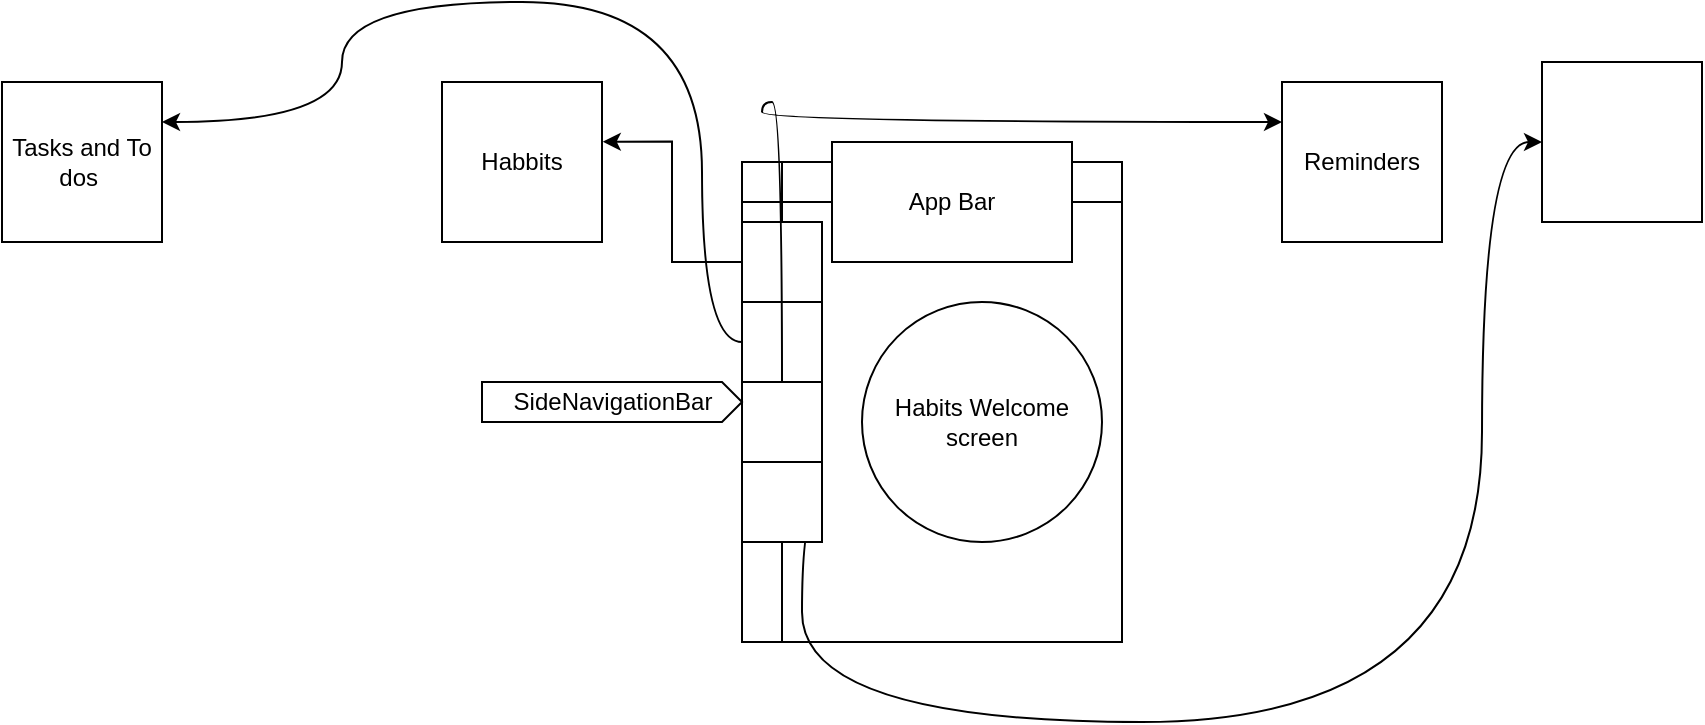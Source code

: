 <mxfile version="20.7.4" type="device"><diagram id="Ywbj9x0L6XULHNMyuFgd" name="Page-1"><mxGraphModel dx="794" dy="431" grid="1" gridSize="10" guides="1" tooltips="1" connect="1" arrows="1" fold="1" page="1" pageScale="1" pageWidth="850" pageHeight="1100" math="0" shadow="0"><root><mxCell id="0"/><mxCell id="1" parent="0"/><mxCell id="bIXqKvhemx0KVn8GvE4U-1" value="" style="shape=internalStorage;whiteSpace=wrap;html=1;backgroundOutline=1;" vertex="1" parent="1"><mxGeometry x="390" y="140" width="190" height="240" as="geometry"/></mxCell><mxCell id="bIXqKvhemx0KVn8GvE4U-13" style="edgeStyle=orthogonalEdgeStyle;rounded=0;orthogonalLoop=1;jettySize=auto;html=1;exitX=0;exitY=0.5;exitDx=0;exitDy=0;entryX=1.005;entryY=0.373;entryDx=0;entryDy=0;entryPerimeter=0;" edge="1" parent="1" source="bIXqKvhemx0KVn8GvE4U-3" target="bIXqKvhemx0KVn8GvE4U-12"><mxGeometry relative="1" as="geometry"/></mxCell><mxCell id="bIXqKvhemx0KVn8GvE4U-3" value="" style="whiteSpace=wrap;html=1;aspect=fixed;" vertex="1" parent="1"><mxGeometry x="390" y="170" width="40" height="40" as="geometry"/></mxCell><mxCell id="bIXqKvhemx0KVn8GvE4U-7" style="edgeStyle=orthogonalEdgeStyle;rounded=0;orthogonalLoop=1;jettySize=auto;html=1;startArrow=none;exitX=0;exitY=0.25;exitDx=0;exitDy=0;entryX=0;entryY=0.25;entryDx=0;entryDy=0;" edge="1" parent="1" source="bIXqKvhemx0KVn8GvE4U-6" target="bIXqKvhemx0KVn8GvE4U-6"><mxGeometry relative="1" as="geometry"><mxPoint x="480" y="310" as="sourcePoint"/><Array as="points"/></mxGeometry></mxCell><mxCell id="bIXqKvhemx0KVn8GvE4U-14" style="edgeStyle=orthogonalEdgeStyle;rounded=0;orthogonalLoop=1;jettySize=auto;html=1;exitX=0;exitY=0.5;exitDx=0;exitDy=0;entryX=1;entryY=0.25;entryDx=0;entryDy=0;curved=1;" edge="1" parent="1" source="bIXqKvhemx0KVn8GvE4U-4" target="bIXqKvhemx0KVn8GvE4U-11"><mxGeometry relative="1" as="geometry"><mxPoint x="160" y="120" as="targetPoint"/><Array as="points"><mxPoint x="370" y="230"/><mxPoint x="370" y="60"/><mxPoint x="190" y="60"/><mxPoint x="190" y="120"/></Array></mxGeometry></mxCell><mxCell id="bIXqKvhemx0KVn8GvE4U-4" value="" style="whiteSpace=wrap;html=1;aspect=fixed;" vertex="1" parent="1"><mxGeometry x="390" y="210" width="40" height="40" as="geometry"/></mxCell><mxCell id="bIXqKvhemx0KVn8GvE4U-18" style="edgeStyle=orthogonalEdgeStyle;rounded=0;orthogonalLoop=1;jettySize=auto;html=1;exitX=1;exitY=0.5;exitDx=0;exitDy=0;curved=1;" edge="1" parent="1" source="bIXqKvhemx0KVn8GvE4U-6"><mxGeometry relative="1" as="geometry"><mxPoint x="790" y="130" as="targetPoint"/><Array as="points"><mxPoint x="420" y="310"/><mxPoint x="420" y="420"/><mxPoint x="760" y="420"/><mxPoint x="760" y="130"/></Array></mxGeometry></mxCell><mxCell id="bIXqKvhemx0KVn8GvE4U-6" value="" style="whiteSpace=wrap;html=1;aspect=fixed;" vertex="1" parent="1"><mxGeometry x="390" y="290" width="40" height="40" as="geometry"/></mxCell><mxCell id="bIXqKvhemx0KVn8GvE4U-17" style="edgeStyle=orthogonalEdgeStyle;rounded=0;orthogonalLoop=1;jettySize=auto;html=1;entryX=0;entryY=0.25;entryDx=0;entryDy=0;curved=1;" edge="1" parent="1" source="bIXqKvhemx0KVn8GvE4U-5" target="bIXqKvhemx0KVn8GvE4U-15"><mxGeometry relative="1" as="geometry"><Array as="points"><mxPoint x="410" y="110"/><mxPoint x="400" y="110"/><mxPoint x="400" y="120"/></Array></mxGeometry></mxCell><mxCell id="bIXqKvhemx0KVn8GvE4U-5" value="" style="whiteSpace=wrap;html=1;aspect=fixed;" vertex="1" parent="1"><mxGeometry x="390" y="250" width="40" height="40" as="geometry"/></mxCell><mxCell id="bIXqKvhemx0KVn8GvE4U-8" value="" style="edgeStyle=orthogonalEdgeStyle;rounded=0;orthogonalLoop=1;jettySize=auto;html=1;exitX=0.75;exitY=1;exitDx=0;exitDy=0;endArrow=none;" edge="1" parent="1" source="bIXqKvhemx0KVn8GvE4U-4"><mxGeometry relative="1" as="geometry"><mxPoint x="420" y="250" as="sourcePoint"/><mxPoint x="420" y="250" as="targetPoint"/></mxGeometry></mxCell><mxCell id="bIXqKvhemx0KVn8GvE4U-9" value="App Bar" style="rounded=0;whiteSpace=wrap;html=1;" vertex="1" parent="1"><mxGeometry x="435" y="130" width="120" height="60" as="geometry"/></mxCell><mxCell id="bIXqKvhemx0KVn8GvE4U-10" value="Habits Welcome screen" style="ellipse;whiteSpace=wrap;html=1;aspect=fixed;" vertex="1" parent="1"><mxGeometry x="450" y="210" width="120" height="120" as="geometry"/></mxCell><mxCell id="bIXqKvhemx0KVn8GvE4U-11" value="Tasks and To dos&amp;nbsp;" style="whiteSpace=wrap;html=1;aspect=fixed;" vertex="1" parent="1"><mxGeometry x="20" y="100" width="80" height="80" as="geometry"/></mxCell><mxCell id="bIXqKvhemx0KVn8GvE4U-12" value="Habbits" style="whiteSpace=wrap;html=1;aspect=fixed;" vertex="1" parent="1"><mxGeometry x="240" y="100" width="80" height="80" as="geometry"/></mxCell><mxCell id="bIXqKvhemx0KVn8GvE4U-15" value="Reminders" style="whiteSpace=wrap;html=1;aspect=fixed;" vertex="1" parent="1"><mxGeometry x="660" y="100" width="80" height="80" as="geometry"/></mxCell><mxCell id="bIXqKvhemx0KVn8GvE4U-16" value="" style="whiteSpace=wrap;html=1;aspect=fixed;" vertex="1" parent="1"><mxGeometry x="790" y="90" width="80" height="80" as="geometry"/></mxCell><mxCell id="bIXqKvhemx0KVn8GvE4U-23" value="SideNavigationBar" style="html=1;shadow=0;dashed=0;align=center;verticalAlign=middle;shape=mxgraph.arrows2.arrow;dy=0;dx=10;notch=0;" vertex="1" parent="1"><mxGeometry x="260" y="250" width="130" height="20" as="geometry"/></mxCell></root></mxGraphModel></diagram></mxfile>
